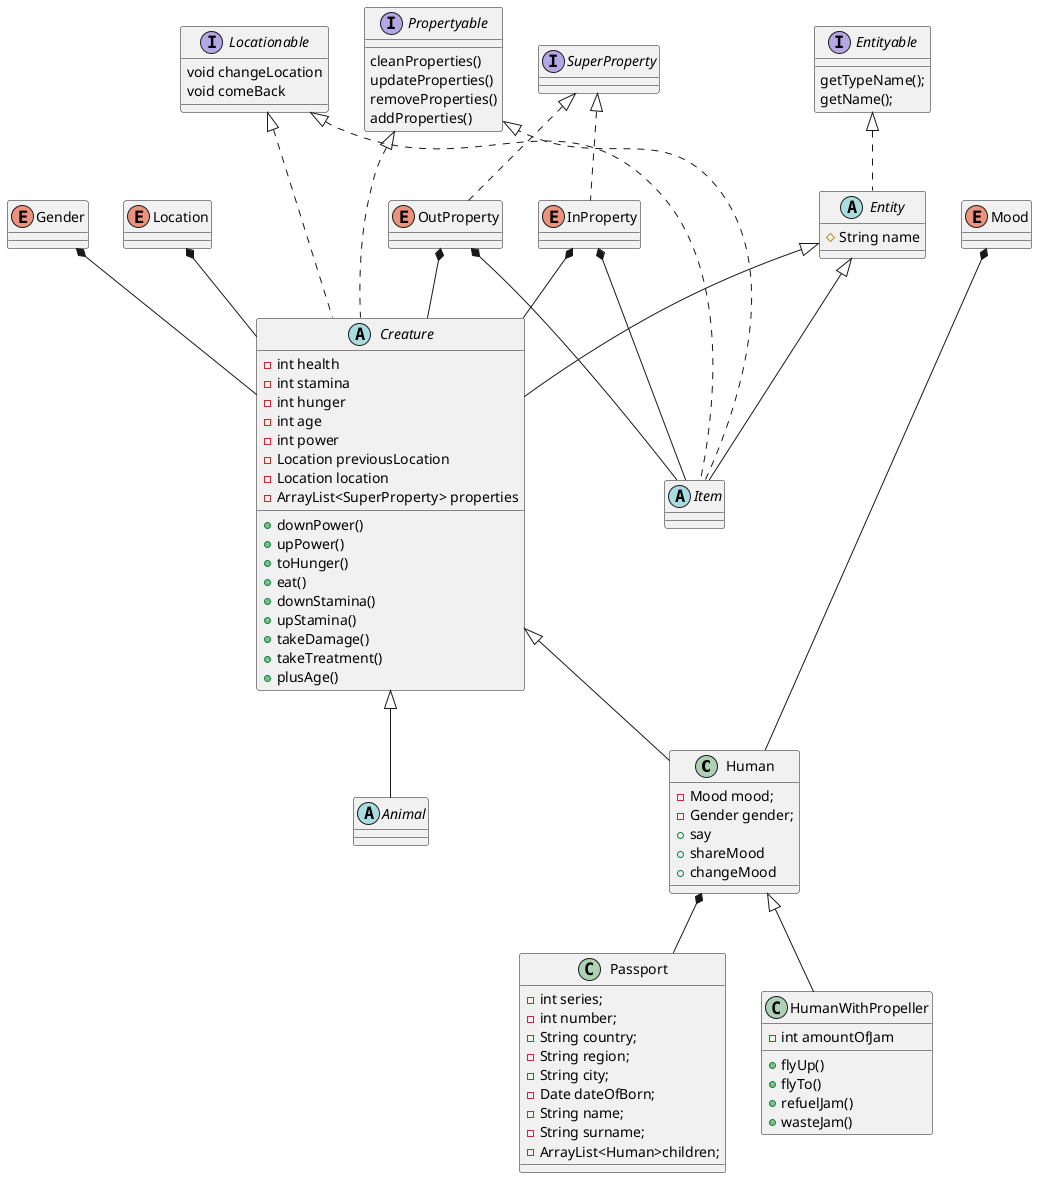 @startuml
'https://plantuml.com/sequence-diagram
class Human{
    -Mood mood;
    -Gender gender;
    +say
    +shareMood
    +changeMood
}
class Passport{
    -int series;
    -int number;
    -String country;
    -String region;
    -String city;
    -Date dateOfBorn;
    -String name;
    -String surname;
    -ArrayList<Human>children;
}
abstract class Animal
abstract class Creature{
    -int health
    -int stamina
    -int hunger
    -int age
    -int power
    -Location previousLocation
    -Location location
    -ArrayList<SuperProperty> properties
    +downPower()
    +upPower()
    +toHunger()
    +eat()
    +downStamina()
    +upStamina()
    +takeDamage()
    +takeTreatment()
    +plusAge()
}
class HumanWithPropeller{
    -int amountOfJam
    +flyUp()
    +flyTo()
    +refuelJam()
    +wasteJam()
}
abstract class Item
abstract class Entity{
    #String name
}
enum Gender
enum Location
enum Mood
enum InProperty
enum OutProperty

Interface Locationable{
    void changeLocation
    void comeBack
}
Interface Entityable{
    getTypeName();
    getName();
}
Interface Propertyable{
    cleanProperties()
    updateProperties()
    removeProperties()
    addProperties()
}
Interface SuperProperty

Gender *-- Creature
Location *-- Creature
Mood *--- Human
InProperty *-- Creature
InProperty *-- Item
OutProperty *-- Creature
OutProperty *-- Item

Human *-- Passport

Entityable <|.. Entity
Locationable <|.. Creature
Propertyable <|... Item
Locationable <|... Item
SuperProperty <|..InProperty
SuperProperty <|..OutProperty
Propertyable <|.. Creature

Entity <|-- Creature
Creature <|-- Human
Creature <|-- Animal
Human <|-- HumanWithPropeller
Entity <|-- Item

@enduml